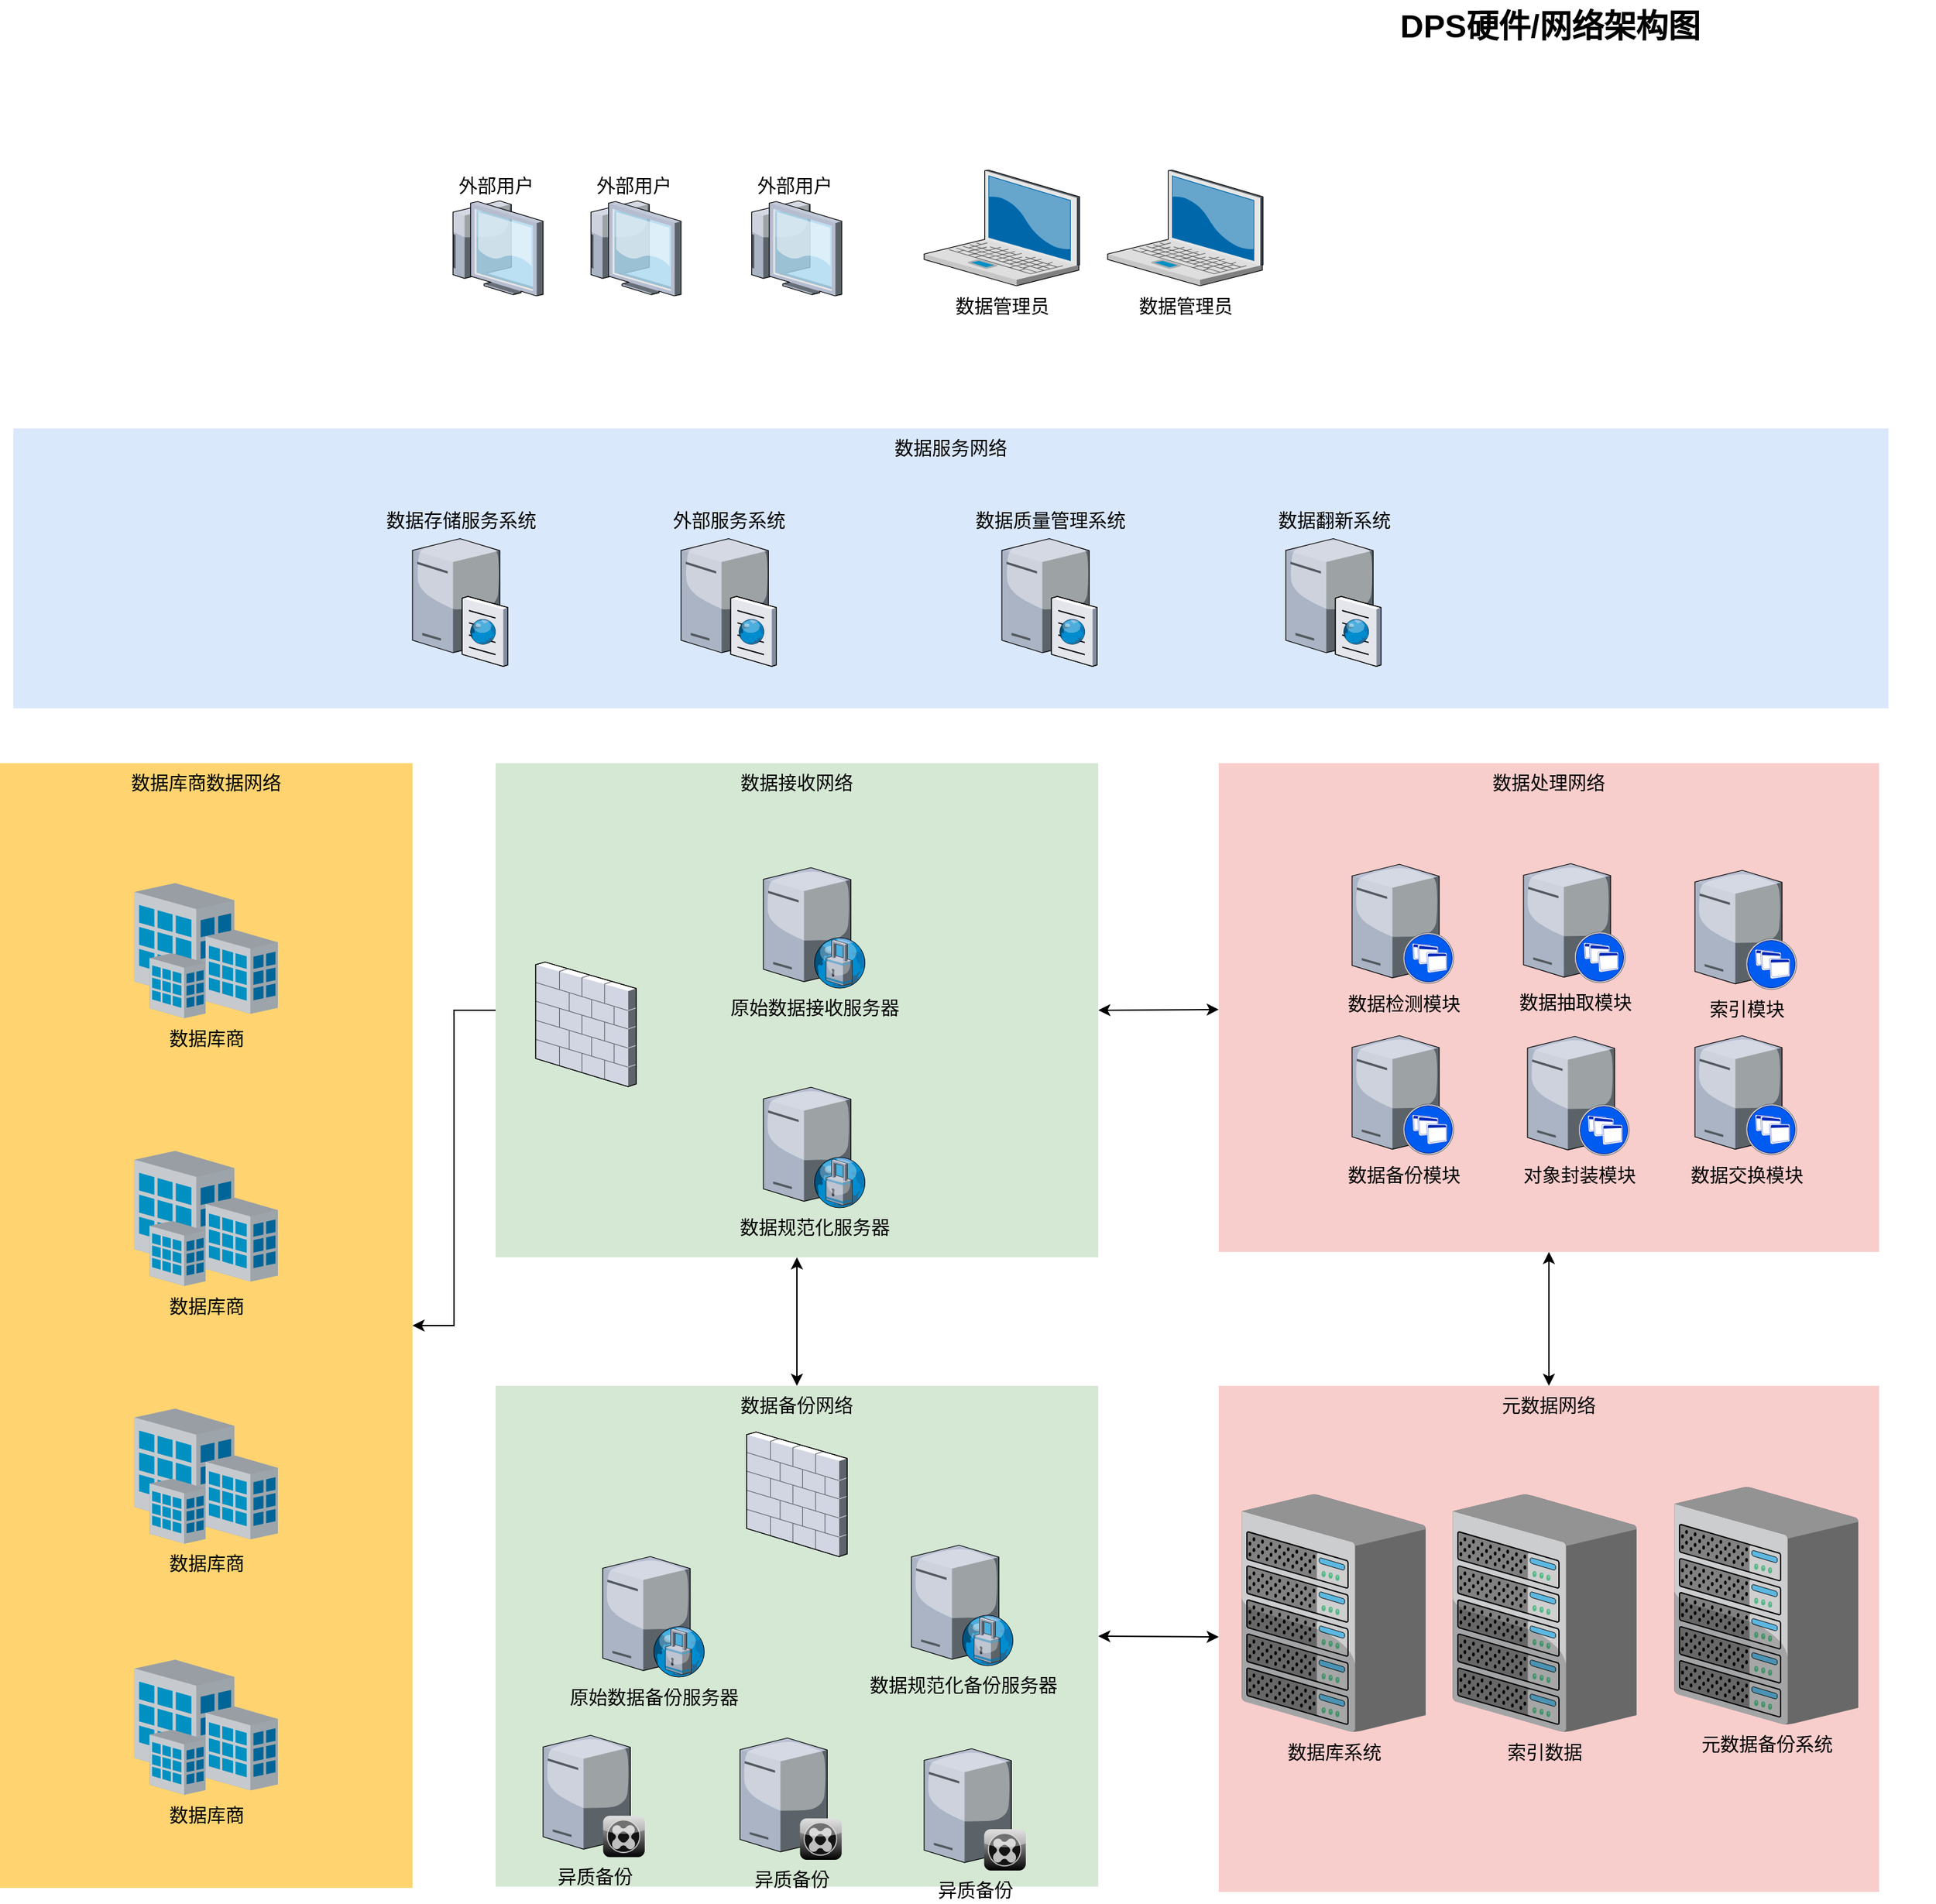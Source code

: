 <mxfile version="10.5.9" type="github"><diagram name="Page-1" id="e3a06f82-3646-2815-327d-82caf3d4e204"><mxGraphModel dx="-113.5" dy="2138" grid="1" gridSize="10" guides="1" tooltips="1" connect="1" arrows="1" fold="1" page="1" pageScale="1.5" pageWidth="1169" pageHeight="826" background="none" math="0" shadow="0"><root><mxCell id="0" style=";html=1;"/><mxCell id="1" style=";html=1;" parent="0"/><mxCell id="6a7d8f32e03d9370-61" value="数据处理网络" style="whiteSpace=wrap;html=1;fillColor=#f8cecc;fontSize=14;strokeColor=none;verticalAlign=top;" parent="1" vertex="1"><mxGeometry x="2820" y="250" width="493" height="365" as="geometry"/></mxCell><mxCell id="61aSO2ecIjCNxQ3uHnVi-59" value="元数据网络" style="whiteSpace=wrap;html=1;fillColor=#f8cecc;fontSize=14;strokeColor=none;verticalAlign=top;" vertex="1" parent="1"><mxGeometry x="2820" y="715" width="493" height="378" as="geometry"/></mxCell><mxCell id="61aSO2ecIjCNxQ3uHnVi-54" value="" style="edgeStyle=orthogonalEdgeStyle;rounded=0;orthogonalLoop=1;jettySize=auto;html=1;" edge="1" parent="1" source="6a7d8f32e03d9370-60" target="6a7d8f32e03d9370-57"><mxGeometry relative="1" as="geometry"/></mxCell><mxCell id="6a7d8f32e03d9370-60" value="数据接收网络" style="whiteSpace=wrap;html=1;fillColor=#d5e8d4;fontSize=14;strokeColor=none;verticalAlign=top;" parent="1" vertex="1"><mxGeometry x="2280" y="250" width="450" height="369" as="geometry"/></mxCell><mxCell id="6a7d8f32e03d9370-57" value="数据库商数据网络" style="whiteSpace=wrap;html=1;fillColor=#FFD470;gradientColor=none;fontSize=14;strokeColor=none;verticalAlign=top;" parent="1" vertex="1"><mxGeometry x="1910" y="250" width="308" height="840" as="geometry"/></mxCell><mxCell id="6a7d8f32e03d9370-18" value="" style="verticalLabelPosition=bottom;aspect=fixed;html=1;verticalAlign=top;strokeColor=none;shape=mxgraph.citrix.firewall;fillColor=#66B2FF;gradientColor=#0066CC;fontSize=14;" parent="1" vertex="1"><mxGeometry x="2310" y="398.5" width="75" height="93" as="geometry"/></mxCell><mxCell id="6a7d8f32e03d9370-27" value="外部用户" style="verticalLabelPosition=top;aspect=fixed;html=1;verticalAlign=bottom;strokeColor=none;shape=mxgraph.citrix.thin_client;fillColor=#66B2FF;gradientColor=#0066CC;fontSize=14;labelPosition=center;align=center;" parent="1" vertex="1"><mxGeometry x="2347.5" y="-170" width="71" height="71" as="geometry"/></mxCell><mxCell id="6a7d8f32e03d9370-28" value="外部用户" style="verticalLabelPosition=top;aspect=fixed;html=1;verticalAlign=bottom;strokeColor=none;shape=mxgraph.citrix.thin_client;fillColor=#66B2FF;gradientColor=#0066CC;fontSize=14;labelPosition=center;align=center;" parent="1" vertex="1"><mxGeometry x="2244.5" y="-170" width="71" height="71" as="geometry"/></mxCell><mxCell id="6a7d8f32e03d9370-31" value="数据库商" style="verticalLabelPosition=bottom;aspect=fixed;html=1;verticalAlign=top;strokeColor=none;shape=mxgraph.citrix.site;fillColor=#66B2FF;gradientColor=#0066CC;fontSize=14;" parent="1" vertex="1"><mxGeometry x="2010.5" y="339.5" width="107" height="101" as="geometry"/></mxCell><mxCell id="6a7d8f32e03d9370-62" value="DPS硬件/网络架构图" style="text;strokeColor=none;fillColor=none;html=1;fontSize=24;fontStyle=1;verticalAlign=middle;align=center;" parent="1" vertex="1"><mxGeometry x="2778.5" y="-320" width="576" height="40" as="geometry"/></mxCell><mxCell id="61aSO2ecIjCNxQ3uHnVi-1" value="数据库商" style="verticalLabelPosition=bottom;aspect=fixed;html=1;verticalAlign=top;strokeColor=none;shape=mxgraph.citrix.site;fillColor=#66B2FF;gradientColor=#0066CC;fontSize=14;" vertex="1" parent="1"><mxGeometry x="2010.5" y="539.5" width="107" height="101" as="geometry"/></mxCell><mxCell id="61aSO2ecIjCNxQ3uHnVi-2" value="数据库商" style="verticalLabelPosition=bottom;aspect=fixed;html=1;verticalAlign=top;strokeColor=none;shape=mxgraph.citrix.site;fillColor=#66B2FF;gradientColor=#0066CC;fontSize=14;" vertex="1" parent="1"><mxGeometry x="2010.5" y="732" width="107" height="101" as="geometry"/></mxCell><mxCell id="61aSO2ecIjCNxQ3uHnVi-3" value="数据规范化服务器" style="verticalLabelPosition=bottom;aspect=fixed;html=1;verticalAlign=top;strokeColor=none;shape=mxgraph.citrix.proxy_server;fillColor=#66B2FF;gradientColor=#0066CC;fontSize=14;" vertex="1" parent="1"><mxGeometry x="2480" y="492" width="76.5" height="90" as="geometry"/></mxCell><mxCell id="61aSO2ecIjCNxQ3uHnVi-4" value="原始数据接收服务器" style="verticalLabelPosition=bottom;aspect=fixed;html=1;verticalAlign=top;strokeColor=none;shape=mxgraph.citrix.proxy_server;fillColor=#66B2FF;gradientColor=#0066CC;fontSize=14;" vertex="1" parent="1"><mxGeometry x="2480" y="328" width="76.5" height="90" as="geometry"/></mxCell><mxCell id="61aSO2ecIjCNxQ3uHnVi-7" value="数据库系统" style="verticalLabelPosition=bottom;aspect=fixed;html=1;verticalAlign=top;strokeColor=none;shape=mxgraph.citrix.chassis;fillColor=#66B2FF;gradientColor=#0066CC;fontSize=14;" vertex="1" parent="1"><mxGeometry x="2837" y="796" width="137.5" height="177.5" as="geometry"/></mxCell><mxCell id="61aSO2ecIjCNxQ3uHnVi-8" value="数据检测模块" style="verticalLabelPosition=bottom;aspect=fixed;html=1;verticalAlign=top;strokeColor=none;shape=mxgraph.citrix.xenapp_server;fillColor=#66B2FF;gradientColor=#0066CC;fontSize=14;" vertex="1" parent="1"><mxGeometry x="2919.5" y="325.5" width="76" height="89" as="geometry"/></mxCell><mxCell id="61aSO2ecIjCNxQ3uHnVi-9" value="数据备份模块" style="verticalLabelPosition=bottom;aspect=fixed;html=1;verticalAlign=top;strokeColor=none;shape=mxgraph.citrix.xenapp_server;fillColor=#66B2FF;gradientColor=#0066CC;fontSize=14;" vertex="1" parent="1"><mxGeometry x="2919.5" y="453.5" width="76" height="89" as="geometry"/></mxCell><mxCell id="61aSO2ecIjCNxQ3uHnVi-10" value="数据抽取模块" style="verticalLabelPosition=bottom;aspect=fixed;html=1;verticalAlign=top;strokeColor=none;shape=mxgraph.citrix.xenapp_server;fillColor=#66B2FF;gradientColor=#0066CC;fontSize=14;" vertex="1" parent="1"><mxGeometry x="3047.5" y="325" width="76" height="89" as="geometry"/></mxCell><mxCell id="61aSO2ecIjCNxQ3uHnVi-11" value="索引模块" style="verticalLabelPosition=bottom;aspect=fixed;html=1;verticalAlign=top;strokeColor=none;shape=mxgraph.citrix.xenapp_server;fillColor=#66B2FF;gradientColor=#0066CC;fontSize=14;" vertex="1" parent="1"><mxGeometry x="3175.5" y="330" width="76" height="89" as="geometry"/></mxCell><mxCell id="61aSO2ecIjCNxQ3uHnVi-12" value="数据交换模块" style="verticalLabelPosition=bottom;aspect=fixed;html=1;verticalAlign=top;strokeColor=none;shape=mxgraph.citrix.xenapp_server;fillColor=#66B2FF;gradientColor=#0066CC;fontSize=14;" vertex="1" parent="1"><mxGeometry x="3175.5" y="453.5" width="76" height="89" as="geometry"/></mxCell><mxCell id="61aSO2ecIjCNxQ3uHnVi-13" value="对象封装模块" style="verticalLabelPosition=bottom;aspect=fixed;html=1;verticalAlign=top;strokeColor=none;shape=mxgraph.citrix.xenapp_server;fillColor=#66B2FF;gradientColor=#0066CC;fontSize=14;" vertex="1" parent="1"><mxGeometry x="3050.5" y="454" width="76" height="89" as="geometry"/></mxCell><mxCell id="61aSO2ecIjCNxQ3uHnVi-14" value="数据备份网络" style="whiteSpace=wrap;html=1;fillColor=#d5e8d4;fontSize=14;strokeColor=none;verticalAlign=top;" vertex="1" parent="1"><mxGeometry x="2280" y="715" width="450" height="374" as="geometry"/></mxCell><mxCell id="61aSO2ecIjCNxQ3uHnVi-16" value="" style="verticalLabelPosition=bottom;aspect=fixed;html=1;verticalAlign=top;strokeColor=none;shape=mxgraph.citrix.firewall;fillColor=#66B2FF;gradientColor=#0066CC;fontSize=14;" vertex="1" parent="1"><mxGeometry x="2467.5" y="749.5" width="75" height="93" as="geometry"/></mxCell><mxCell id="61aSO2ecIjCNxQ3uHnVi-17" value="原始数据备份服务器" style="verticalLabelPosition=bottom;aspect=fixed;html=1;verticalAlign=top;strokeColor=none;shape=mxgraph.citrix.proxy_server;fillColor=#66B2FF;gradientColor=#0066CC;fontSize=14;" vertex="1" parent="1"><mxGeometry x="2360" y="842.5" width="76.5" height="90" as="geometry"/></mxCell><mxCell id="61aSO2ecIjCNxQ3uHnVi-18" value="数据规范化备份服务器" style="verticalLabelPosition=bottom;aspect=fixed;html=1;verticalAlign=top;strokeColor=none;shape=mxgraph.citrix.proxy_server;fillColor=#66B2FF;gradientColor=#0066CC;fontSize=14;" vertex="1" parent="1"><mxGeometry x="2590.5" y="834" width="76.5" height="90" as="geometry"/></mxCell><mxCell id="61aSO2ecIjCNxQ3uHnVi-21" value="元数据备份系统" style="verticalLabelPosition=bottom;aspect=fixed;html=1;verticalAlign=top;strokeColor=none;shape=mxgraph.citrix.chassis;fillColor=#66B2FF;gradientColor=#0066CC;fontSize=14;" vertex="1" parent="1"><mxGeometry x="3160" y="790.5" width="137.5" height="177.5" as="geometry"/></mxCell><mxCell id="61aSO2ecIjCNxQ3uHnVi-24" value="数据服务网络" style="whiteSpace=wrap;html=1;fillColor=#dae8fc;fontSize=14;strokeColor=none;verticalAlign=top;" vertex="1" parent="1"><mxGeometry x="1920" width="1400" height="209" as="geometry"/></mxCell><mxCell id="61aSO2ecIjCNxQ3uHnVi-25" value="数据存储服务系统" style="verticalLabelPosition=top;aspect=fixed;html=1;verticalAlign=bottom;strokeColor=none;shape=mxgraph.citrix.cache_server;fillColor=#66B2FF;gradientColor=#0066CC;fontSize=14;labelPosition=center;align=center;" vertex="1" parent="1"><mxGeometry x="2218" y="80" width="71" height="97.5" as="geometry"/></mxCell><mxCell id="61aSO2ecIjCNxQ3uHnVi-26" value="外部服务系统" style="verticalLabelPosition=top;aspect=fixed;html=1;verticalAlign=bottom;strokeColor=none;shape=mxgraph.citrix.cache_server;fillColor=#66B2FF;gradientColor=#0066CC;fontSize=14;labelPosition=center;align=center;" vertex="1" parent="1"><mxGeometry x="2418.5" y="80" width="71" height="97.5" as="geometry"/></mxCell><mxCell id="61aSO2ecIjCNxQ3uHnVi-30" value="异质备份" style="verticalLabelPosition=bottom;aspect=fixed;html=1;verticalAlign=top;strokeColor=none;shape=mxgraph.citrix.xenclient_synchronizer;fillColor=#CCCCCC;gradientColor=#000000;gradientDirection=south;fontSize=14;" vertex="1" parent="1"><mxGeometry x="2315.5" y="976" width="76" height="91" as="geometry"/></mxCell><mxCell id="61aSO2ecIjCNxQ3uHnVi-31" value="异质备份" style="verticalLabelPosition=bottom;aspect=fixed;html=1;verticalAlign=top;strokeColor=none;shape=mxgraph.citrix.xenclient_synchronizer;fillColor=#CCCCCC;gradientColor=#000000;gradientDirection=south;fontSize=14;" vertex="1" parent="1"><mxGeometry x="2462.5" y="978" width="76" height="91" as="geometry"/></mxCell><mxCell id="61aSO2ecIjCNxQ3uHnVi-32" value="异质备份" style="verticalLabelPosition=bottom;aspect=fixed;html=1;verticalAlign=top;strokeColor=none;shape=mxgraph.citrix.xenclient_synchronizer;fillColor=#CCCCCC;gradientColor=#000000;gradientDirection=south;fontSize=14;" vertex="1" parent="1"><mxGeometry x="2600" y="986" width="76" height="91" as="geometry"/></mxCell><mxCell id="61aSO2ecIjCNxQ3uHnVi-33" value="数据库商" style="verticalLabelPosition=bottom;aspect=fixed;html=1;verticalAlign=top;strokeColor=none;shape=mxgraph.citrix.site;fillColor=#66B2FF;gradientColor=#0066CC;fontSize=14;" vertex="1" parent="1"><mxGeometry x="2010.5" y="919.5" width="107" height="101" as="geometry"/></mxCell><mxCell id="61aSO2ecIjCNxQ3uHnVi-39" value="索引数据" style="verticalLabelPosition=bottom;aspect=fixed;html=1;verticalAlign=top;strokeColor=none;shape=mxgraph.citrix.chassis;fillColor=#66B2FF;gradientColor=#0066CC;fontSize=14;" vertex="1" parent="1"><mxGeometry x="2994.5" y="796" width="137.5" height="177.5" as="geometry"/></mxCell><mxCell id="61aSO2ecIjCNxQ3uHnVi-40" value="外部用户" style="verticalLabelPosition=top;aspect=fixed;html=1;verticalAlign=bottom;strokeColor=none;shape=mxgraph.citrix.thin_client;fillColor=#66B2FF;gradientColor=#0066CC;fontSize=14;labelPosition=center;align=center;" vertex="1" parent="1"><mxGeometry x="2467.5" y="-170" width="71" height="71" as="geometry"/></mxCell><mxCell id="61aSO2ecIjCNxQ3uHnVi-41" value="数据管理员" style="verticalLabelPosition=bottom;aspect=fixed;html=1;verticalAlign=top;strokeColor=none;shape=mxgraph.citrix.laptop_2;fillColor=#66B2FF;gradientColor=#0066CC;fontSize=14;" vertex="1" parent="1"><mxGeometry x="2737" y="-193" width="116" height="86.5" as="geometry"/></mxCell><mxCell id="61aSO2ecIjCNxQ3uHnVi-42" value="数据管理员" style="verticalLabelPosition=bottom;aspect=fixed;html=1;verticalAlign=top;strokeColor=none;shape=mxgraph.citrix.laptop_2;fillColor=#66B2FF;gradientColor=#0066CC;fontSize=14;" vertex="1" parent="1"><mxGeometry x="2600" y="-193" width="116" height="86.5" as="geometry"/></mxCell><mxCell id="61aSO2ecIjCNxQ3uHnVi-45" value="数据质量管理系统" style="verticalLabelPosition=top;aspect=fixed;html=1;verticalAlign=bottom;strokeColor=none;shape=mxgraph.citrix.cache_server;fillColor=#66B2FF;gradientColor=#0066CC;fontSize=14;labelPosition=center;align=center;" vertex="1" parent="1"><mxGeometry x="2658" y="80" width="71" height="97.5" as="geometry"/></mxCell><mxCell id="61aSO2ecIjCNxQ3uHnVi-47" value="数据翻新系统" style="verticalLabelPosition=top;aspect=fixed;html=1;verticalAlign=bottom;strokeColor=none;shape=mxgraph.citrix.cache_server;fillColor=#66B2FF;gradientColor=#0066CC;fontSize=14;labelPosition=center;align=center;" vertex="1" parent="1"><mxGeometry x="2870" y="80" width="71" height="97.5" as="geometry"/></mxCell><mxCell id="61aSO2ecIjCNxQ3uHnVi-61" value="" style="endArrow=classic;startArrow=classic;html=1;entryX=1;entryY=0.5;entryDx=0;entryDy=0;" edge="1" parent="1" source="61aSO2ecIjCNxQ3uHnVi-59" target="61aSO2ecIjCNxQ3uHnVi-14"><mxGeometry width="50" height="50" relative="1" as="geometry"><mxPoint x="2749.289" y="954" as="sourcePoint"/><mxPoint x="2749.289" y="904" as="targetPoint"/></mxGeometry></mxCell><mxCell id="61aSO2ecIjCNxQ3uHnVi-62" value="" style="endArrow=classic;startArrow=classic;html=1;entryX=0.5;entryY=1;entryDx=0;entryDy=0;" edge="1" parent="1" source="61aSO2ecIjCNxQ3uHnVi-14" target="6a7d8f32e03d9370-60"><mxGeometry width="50" height="50" relative="1" as="geometry"><mxPoint x="2470" y="690" as="sourcePoint"/><mxPoint x="2520" y="640" as="targetPoint"/></mxGeometry></mxCell><mxCell id="61aSO2ecIjCNxQ3uHnVi-63" value="" style="endArrow=classic;startArrow=classic;html=1;entryX=0.5;entryY=1;entryDx=0;entryDy=0;exitX=0.5;exitY=0;exitDx=0;exitDy=0;" edge="1" parent="1" source="61aSO2ecIjCNxQ3uHnVi-59" target="6a7d8f32e03d9370-61"><mxGeometry width="50" height="50" relative="1" as="geometry"><mxPoint x="3050" y="690" as="sourcePoint"/><mxPoint x="3100" y="640" as="targetPoint"/></mxGeometry></mxCell><mxCell id="61aSO2ecIjCNxQ3uHnVi-64" value="" style="endArrow=classic;startArrow=classic;html=1;exitX=1;exitY=0.5;exitDx=0;exitDy=0;" edge="1" parent="1" source="6a7d8f32e03d9370-60" target="6a7d8f32e03d9370-61"><mxGeometry width="50" height="50" relative="1" as="geometry"><mxPoint x="2760" y="460" as="sourcePoint"/><mxPoint x="2810" y="410" as="targetPoint"/></mxGeometry></mxCell></root></mxGraphModel></diagram></mxfile>